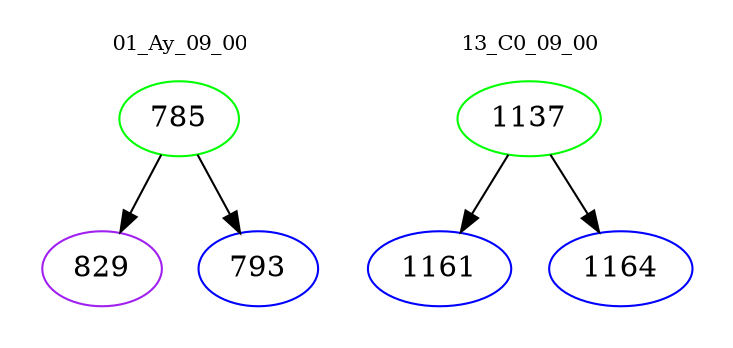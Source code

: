 digraph{
subgraph cluster_0 {
color = white
label = "01_Ay_09_00";
fontsize=10;
T0_785 [label="785", color="green"]
T0_785 -> T0_829 [color="black"]
T0_829 [label="829", color="purple"]
T0_785 -> T0_793 [color="black"]
T0_793 [label="793", color="blue"]
}
subgraph cluster_1 {
color = white
label = "13_C0_09_00";
fontsize=10;
T1_1137 [label="1137", color="green"]
T1_1137 -> T1_1161 [color="black"]
T1_1161 [label="1161", color="blue"]
T1_1137 -> T1_1164 [color="black"]
T1_1164 [label="1164", color="blue"]
}
}
